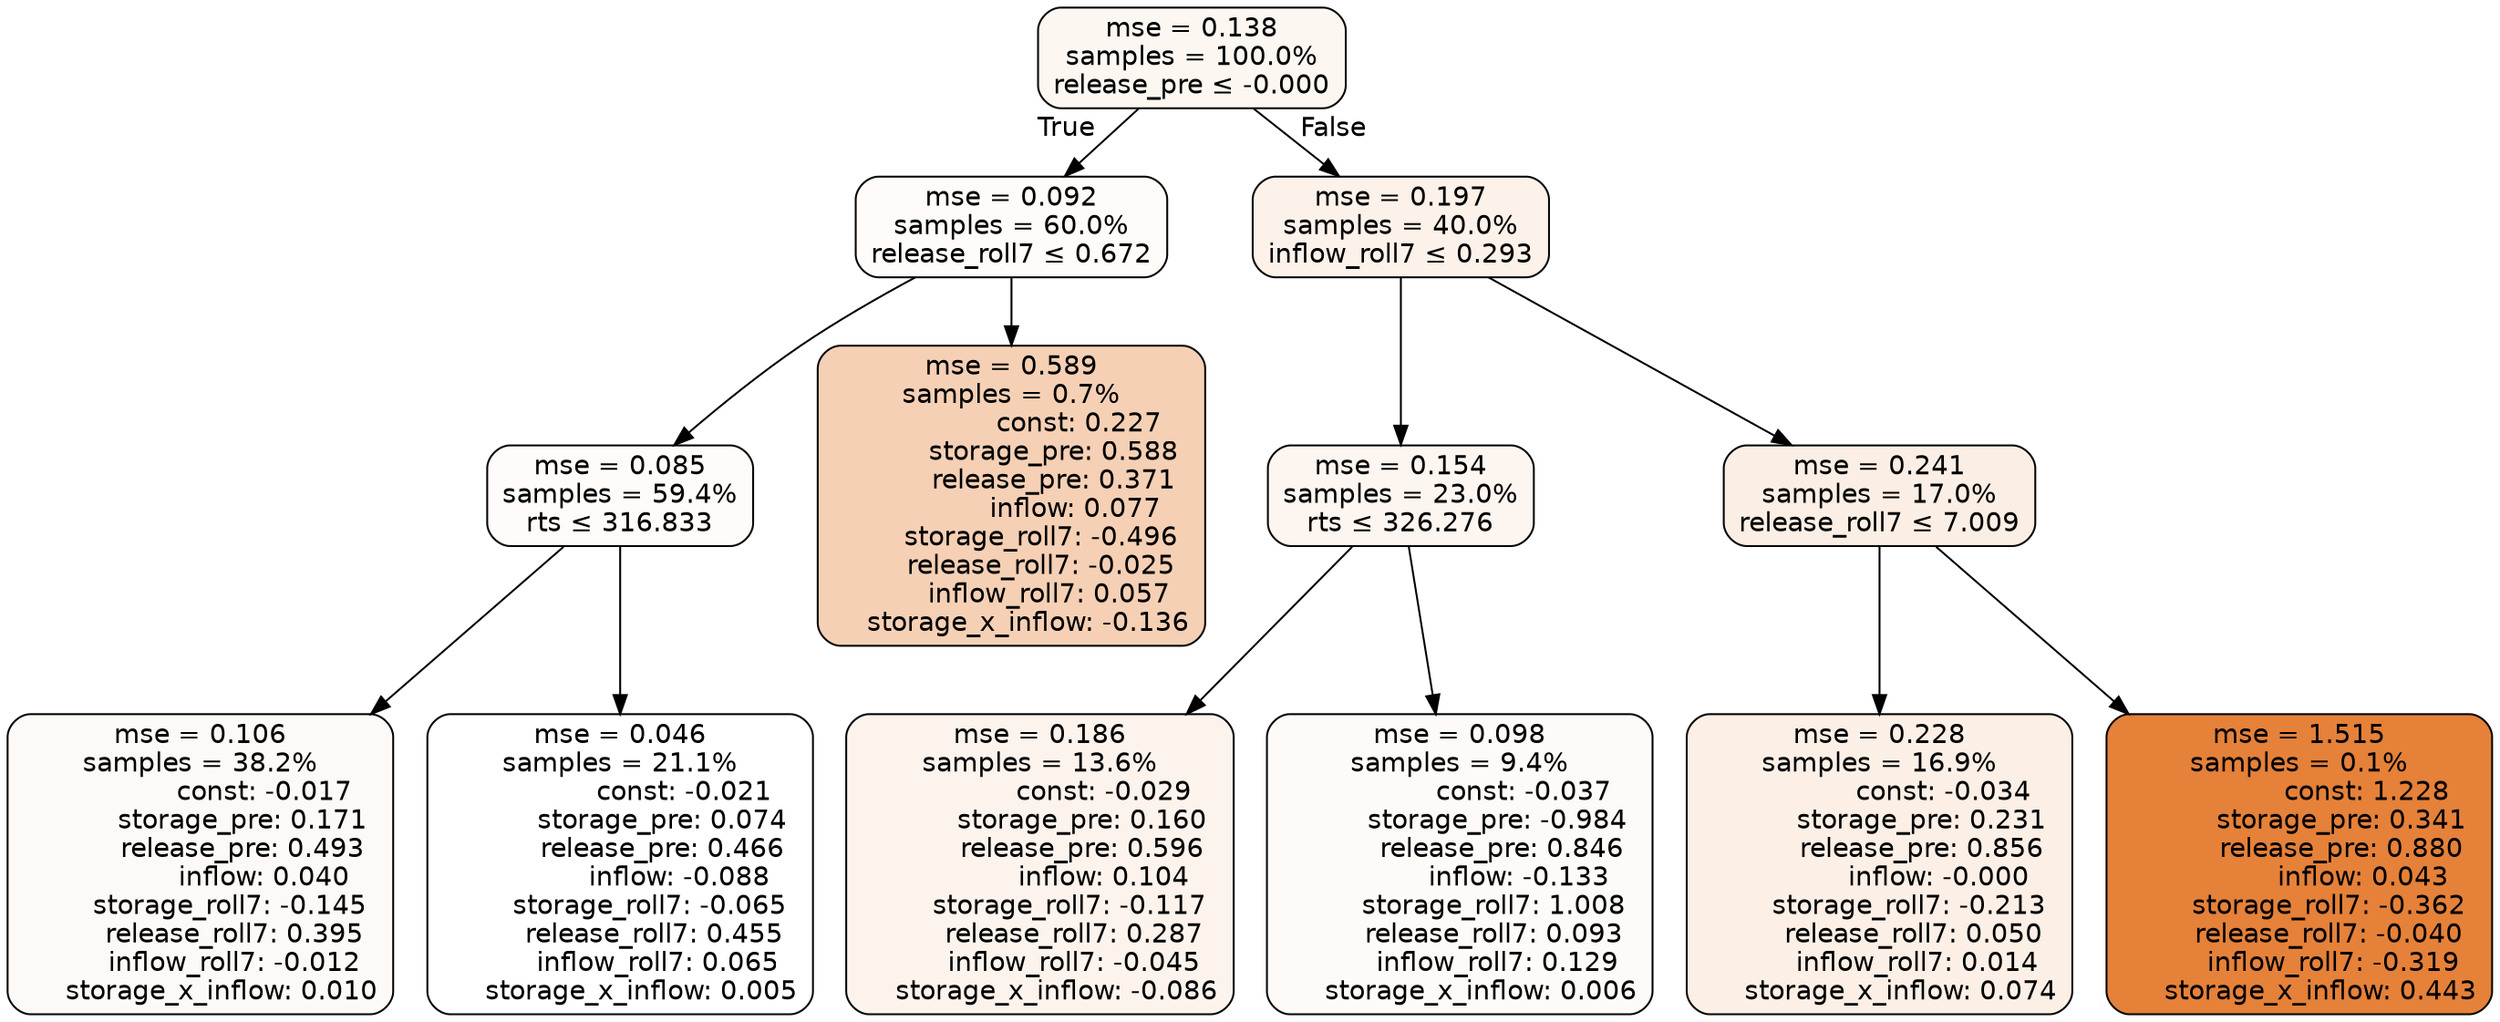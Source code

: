 digraph tree {
bgcolor="transparent"
node [shape=rectangle, style="filled, rounded", color="black", fontname=helvetica] ;
edge [fontname=helvetica] ;
	"0" [label="mse = 0.138
samples = 100.0%
release_pre &le; -0.000", fillcolor="#fdf7f2"]
	"1" [label="mse = 0.092
samples = 60.0%
release_roll7 &le; 0.672", fillcolor="#fefbf8"]
	"2" [label="mse = 0.085
samples = 59.4%
rts &le; 316.833", fillcolor="#fefbf9"]
	"3" [label="mse = 0.106
samples = 38.2%
               const: -0.017
          storage_pre: 0.171
          release_pre: 0.493
               inflow: 0.040
       storage_roll7: -0.145
        release_roll7: 0.395
        inflow_roll7: -0.012
     storage_x_inflow: 0.010", fillcolor="#fdf9f6"]
	"4" [label="mse = 0.046
samples = 21.1%
               const: -0.021
          storage_pre: 0.074
          release_pre: 0.466
              inflow: -0.088
       storage_roll7: -0.065
        release_roll7: 0.455
         inflow_roll7: 0.065
     storage_x_inflow: 0.005", fillcolor="#ffffff"]
	"5" [label="mse = 0.589
samples = 0.7%
                const: 0.227
          storage_pre: 0.588
          release_pre: 0.371
               inflow: 0.077
       storage_roll7: -0.496
       release_roll7: -0.025
         inflow_roll7: 0.057
    storage_x_inflow: -0.136", fillcolor="#f5d0b5"]
	"6" [label="mse = 0.197
samples = 40.0%
inflow_roll7 &le; 0.293", fillcolor="#fcf2ea"]
	"7" [label="mse = 0.154
samples = 23.0%
rts &le; 326.276", fillcolor="#fdf5f0"]
	"8" [label="mse = 0.186
samples = 13.6%
               const: -0.029
          storage_pre: 0.160
          release_pre: 0.596
               inflow: 0.104
       storage_roll7: -0.117
        release_roll7: 0.287
        inflow_roll7: -0.045
    storage_x_inflow: -0.086", fillcolor="#fcf3ec"]
	"9" [label="mse = 0.098
samples = 9.4%
               const: -0.037
         storage_pre: -0.984
          release_pre: 0.846
              inflow: -0.133
        storage_roll7: 1.008
        release_roll7: 0.093
         inflow_roll7: 0.129
     storage_x_inflow: 0.006", fillcolor="#fefaf7"]
	"10" [label="mse = 0.241
samples = 17.0%
release_roll7 &le; 7.009", fillcolor="#fbeee4"]
	"11" [label="mse = 0.228
samples = 16.9%
               const: -0.034
          storage_pre: 0.231
          release_pre: 0.856
              inflow: -0.000
       storage_roll7: -0.213
        release_roll7: 0.050
         inflow_roll7: 0.014
     storage_x_inflow: 0.074", fillcolor="#fbefe6"]
	"12" [label="mse = 1.515
samples = 0.1%
                const: 1.228
          storage_pre: 0.341
          release_pre: 0.880
               inflow: 0.043
       storage_roll7: -0.362
       release_roll7: -0.040
        inflow_roll7: -0.319
     storage_x_inflow: 0.443", fillcolor="#e58139"]

	"0" -> "1" [labeldistance=2.5, labelangle=45, headlabel="True"]
	"1" -> "2"
	"2" -> "3"
	"2" -> "4"
	"1" -> "5"
	"0" -> "6" [labeldistance=2.5, labelangle=-45, headlabel="False"]
	"6" -> "7"
	"7" -> "8"
	"7" -> "9"
	"6" -> "10"
	"10" -> "11"
	"10" -> "12"
}